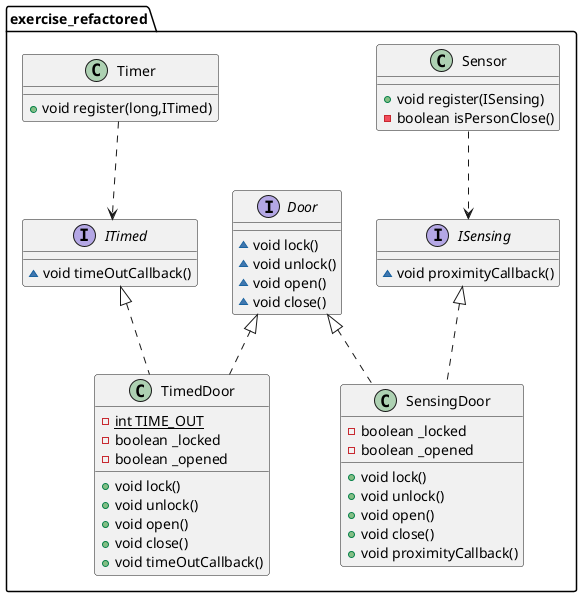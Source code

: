 @startuml
interface exercise_refactored.Door {
~ void lock()
~ void unlock()
~ void open()
~ void close()
}
interface exercise_refactored.ISensing {
~ void proximityCallback()
}
class exercise_refactored.TimedDoor {
- {static} int TIME_OUT
- boolean _locked
- boolean _opened
+ void lock()
+ void unlock()
+ void open()
+ void close()
+ void timeOutCallback()
}
class exercise_refactored.Sensor {
+ void register(ISensing)
- boolean isPersonClose()
}
class exercise_refactored.SensingDoor {
- boolean _locked
- boolean _opened
+ void lock()
+ void unlock()
+ void open()
+ void close()
+ void proximityCallback()
}
interface exercise_refactored.ITimed {
~ void timeOutCallback()
}
class exercise_refactored.Timer {
+ void register(long,ITimed)
}


exercise_refactored.Door <|.. exercise_refactored.TimedDoor
exercise_refactored.ITimed <|.. exercise_refactored.TimedDoor
exercise_refactored.Door <|.. exercise_refactored.SensingDoor
exercise_refactored.ISensing <|.. exercise_refactored.SensingDoor

exercise_refactored.Sensor ..> exercise_refactored.ISensing
exercise_refactored.Timer ..> exercise_refactored.ITimed
@enduml